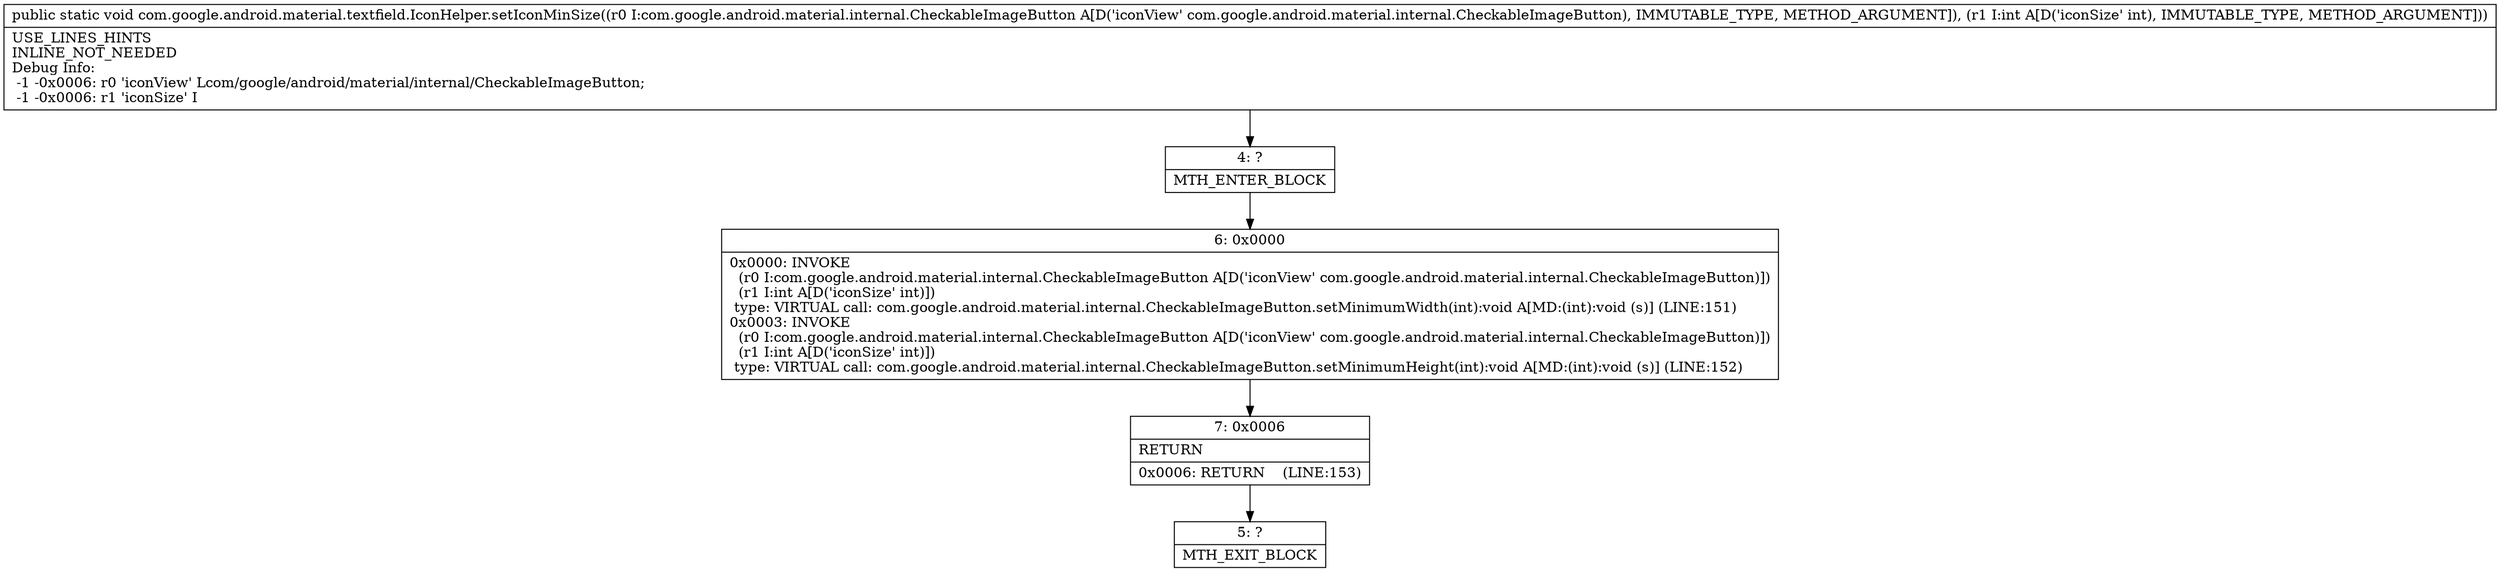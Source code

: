 digraph "CFG forcom.google.android.material.textfield.IconHelper.setIconMinSize(Lcom\/google\/android\/material\/internal\/CheckableImageButton;I)V" {
Node_4 [shape=record,label="{4\:\ ?|MTH_ENTER_BLOCK\l}"];
Node_6 [shape=record,label="{6\:\ 0x0000|0x0000: INVOKE  \l  (r0 I:com.google.android.material.internal.CheckableImageButton A[D('iconView' com.google.android.material.internal.CheckableImageButton)])\l  (r1 I:int A[D('iconSize' int)])\l type: VIRTUAL call: com.google.android.material.internal.CheckableImageButton.setMinimumWidth(int):void A[MD:(int):void (s)] (LINE:151)\l0x0003: INVOKE  \l  (r0 I:com.google.android.material.internal.CheckableImageButton A[D('iconView' com.google.android.material.internal.CheckableImageButton)])\l  (r1 I:int A[D('iconSize' int)])\l type: VIRTUAL call: com.google.android.material.internal.CheckableImageButton.setMinimumHeight(int):void A[MD:(int):void (s)] (LINE:152)\l}"];
Node_7 [shape=record,label="{7\:\ 0x0006|RETURN\l|0x0006: RETURN    (LINE:153)\l}"];
Node_5 [shape=record,label="{5\:\ ?|MTH_EXIT_BLOCK\l}"];
MethodNode[shape=record,label="{public static void com.google.android.material.textfield.IconHelper.setIconMinSize((r0 I:com.google.android.material.internal.CheckableImageButton A[D('iconView' com.google.android.material.internal.CheckableImageButton), IMMUTABLE_TYPE, METHOD_ARGUMENT]), (r1 I:int A[D('iconSize' int), IMMUTABLE_TYPE, METHOD_ARGUMENT]))  | USE_LINES_HINTS\lINLINE_NOT_NEEDED\lDebug Info:\l  \-1 \-0x0006: r0 'iconView' Lcom\/google\/android\/material\/internal\/CheckableImageButton;\l  \-1 \-0x0006: r1 'iconSize' I\l}"];
MethodNode -> Node_4;Node_4 -> Node_6;
Node_6 -> Node_7;
Node_7 -> Node_5;
}

